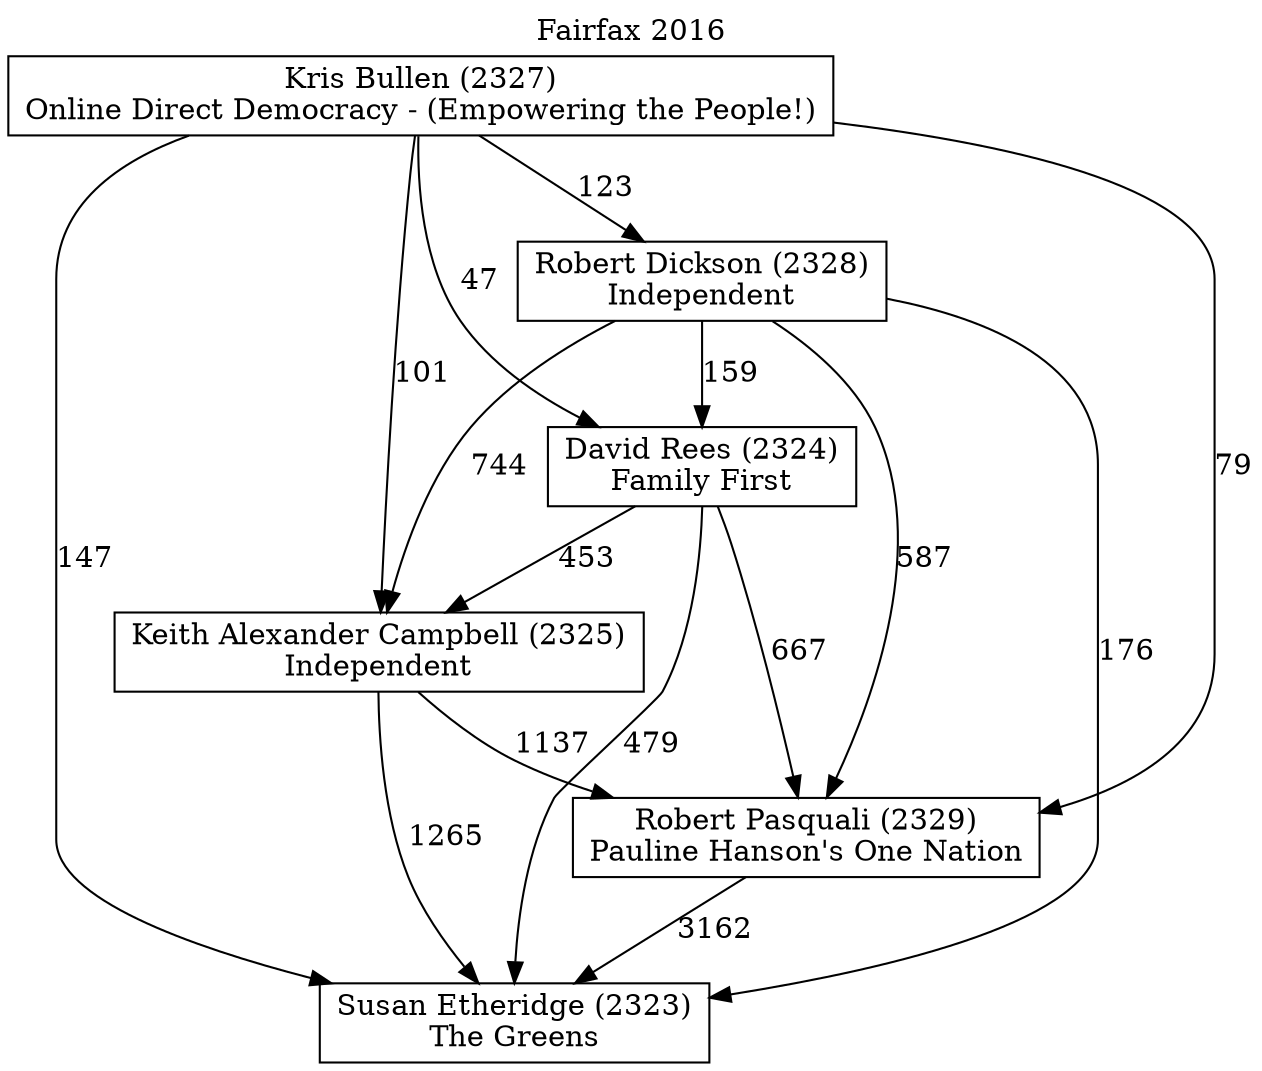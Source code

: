 // House preference flow
digraph "Susan Etheridge (2323)_Fairfax_2016" {
	graph [label="Fairfax 2016" labelloc=t mclimit=10]
	node [shape=box]
	"Susan Etheridge (2323)" [label="Susan Etheridge (2323)
The Greens"]
	"Robert Pasquali (2329)" [label="Robert Pasquali (2329)
Pauline Hanson's One Nation"]
	"Keith Alexander Campbell (2325)" [label="Keith Alexander Campbell (2325)
Independent"]
	"David Rees (2324)" [label="David Rees (2324)
Family First"]
	"Robert Dickson (2328)" [label="Robert Dickson (2328)
Independent"]
	"Kris Bullen (2327)" [label="Kris Bullen (2327)
Online Direct Democracy - (Empowering the People!)"]
	"Susan Etheridge (2323)" [label="Susan Etheridge (2323)
The Greens"]
	"Keith Alexander Campbell (2325)" [label="Keith Alexander Campbell (2325)
Independent"]
	"David Rees (2324)" [label="David Rees (2324)
Family First"]
	"Robert Dickson (2328)" [label="Robert Dickson (2328)
Independent"]
	"Kris Bullen (2327)" [label="Kris Bullen (2327)
Online Direct Democracy - (Empowering the People!)"]
	"Susan Etheridge (2323)" [label="Susan Etheridge (2323)
The Greens"]
	"David Rees (2324)" [label="David Rees (2324)
Family First"]
	"Robert Dickson (2328)" [label="Robert Dickson (2328)
Independent"]
	"Kris Bullen (2327)" [label="Kris Bullen (2327)
Online Direct Democracy - (Empowering the People!)"]
	"Susan Etheridge (2323)" [label="Susan Etheridge (2323)
The Greens"]
	"Robert Dickson (2328)" [label="Robert Dickson (2328)
Independent"]
	"Kris Bullen (2327)" [label="Kris Bullen (2327)
Online Direct Democracy - (Empowering the People!)"]
	"Susan Etheridge (2323)" [label="Susan Etheridge (2323)
The Greens"]
	"Kris Bullen (2327)" [label="Kris Bullen (2327)
Online Direct Democracy - (Empowering the People!)"]
	"Kris Bullen (2327)" [label="Kris Bullen (2327)
Online Direct Democracy - (Empowering the People!)"]
	"Robert Dickson (2328)" [label="Robert Dickson (2328)
Independent"]
	"Kris Bullen (2327)" [label="Kris Bullen (2327)
Online Direct Democracy - (Empowering the People!)"]
	"Kris Bullen (2327)" [label="Kris Bullen (2327)
Online Direct Democracy - (Empowering the People!)"]
	"David Rees (2324)" [label="David Rees (2324)
Family First"]
	"Robert Dickson (2328)" [label="Robert Dickson (2328)
Independent"]
	"Kris Bullen (2327)" [label="Kris Bullen (2327)
Online Direct Democracy - (Empowering the People!)"]
	"David Rees (2324)" [label="David Rees (2324)
Family First"]
	"Kris Bullen (2327)" [label="Kris Bullen (2327)
Online Direct Democracy - (Empowering the People!)"]
	"Kris Bullen (2327)" [label="Kris Bullen (2327)
Online Direct Democracy - (Empowering the People!)"]
	"Robert Dickson (2328)" [label="Robert Dickson (2328)
Independent"]
	"Kris Bullen (2327)" [label="Kris Bullen (2327)
Online Direct Democracy - (Empowering the People!)"]
	"Kris Bullen (2327)" [label="Kris Bullen (2327)
Online Direct Democracy - (Empowering the People!)"]
	"Keith Alexander Campbell (2325)" [label="Keith Alexander Campbell (2325)
Independent"]
	"David Rees (2324)" [label="David Rees (2324)
Family First"]
	"Robert Dickson (2328)" [label="Robert Dickson (2328)
Independent"]
	"Kris Bullen (2327)" [label="Kris Bullen (2327)
Online Direct Democracy - (Empowering the People!)"]
	"Keith Alexander Campbell (2325)" [label="Keith Alexander Campbell (2325)
Independent"]
	"Robert Dickson (2328)" [label="Robert Dickson (2328)
Independent"]
	"Kris Bullen (2327)" [label="Kris Bullen (2327)
Online Direct Democracy - (Empowering the People!)"]
	"Keith Alexander Campbell (2325)" [label="Keith Alexander Campbell (2325)
Independent"]
	"Kris Bullen (2327)" [label="Kris Bullen (2327)
Online Direct Democracy - (Empowering the People!)"]
	"Kris Bullen (2327)" [label="Kris Bullen (2327)
Online Direct Democracy - (Empowering the People!)"]
	"Robert Dickson (2328)" [label="Robert Dickson (2328)
Independent"]
	"Kris Bullen (2327)" [label="Kris Bullen (2327)
Online Direct Democracy - (Empowering the People!)"]
	"Kris Bullen (2327)" [label="Kris Bullen (2327)
Online Direct Democracy - (Empowering the People!)"]
	"David Rees (2324)" [label="David Rees (2324)
Family First"]
	"Robert Dickson (2328)" [label="Robert Dickson (2328)
Independent"]
	"Kris Bullen (2327)" [label="Kris Bullen (2327)
Online Direct Democracy - (Empowering the People!)"]
	"David Rees (2324)" [label="David Rees (2324)
Family First"]
	"Kris Bullen (2327)" [label="Kris Bullen (2327)
Online Direct Democracy - (Empowering the People!)"]
	"Kris Bullen (2327)" [label="Kris Bullen (2327)
Online Direct Democracy - (Empowering the People!)"]
	"Robert Dickson (2328)" [label="Robert Dickson (2328)
Independent"]
	"Kris Bullen (2327)" [label="Kris Bullen (2327)
Online Direct Democracy - (Empowering the People!)"]
	"Kris Bullen (2327)" [label="Kris Bullen (2327)
Online Direct Democracy - (Empowering the People!)"]
	"Robert Pasquali (2329)" [label="Robert Pasquali (2329)
Pauline Hanson's One Nation"]
	"Keith Alexander Campbell (2325)" [label="Keith Alexander Campbell (2325)
Independent"]
	"David Rees (2324)" [label="David Rees (2324)
Family First"]
	"Robert Dickson (2328)" [label="Robert Dickson (2328)
Independent"]
	"Kris Bullen (2327)" [label="Kris Bullen (2327)
Online Direct Democracy - (Empowering the People!)"]
	"Robert Pasquali (2329)" [label="Robert Pasquali (2329)
Pauline Hanson's One Nation"]
	"David Rees (2324)" [label="David Rees (2324)
Family First"]
	"Robert Dickson (2328)" [label="Robert Dickson (2328)
Independent"]
	"Kris Bullen (2327)" [label="Kris Bullen (2327)
Online Direct Democracy - (Empowering the People!)"]
	"Robert Pasquali (2329)" [label="Robert Pasquali (2329)
Pauline Hanson's One Nation"]
	"Robert Dickson (2328)" [label="Robert Dickson (2328)
Independent"]
	"Kris Bullen (2327)" [label="Kris Bullen (2327)
Online Direct Democracy - (Empowering the People!)"]
	"Robert Pasquali (2329)" [label="Robert Pasquali (2329)
Pauline Hanson's One Nation"]
	"Kris Bullen (2327)" [label="Kris Bullen (2327)
Online Direct Democracy - (Empowering the People!)"]
	"Kris Bullen (2327)" [label="Kris Bullen (2327)
Online Direct Democracy - (Empowering the People!)"]
	"Robert Dickson (2328)" [label="Robert Dickson (2328)
Independent"]
	"Kris Bullen (2327)" [label="Kris Bullen (2327)
Online Direct Democracy - (Empowering the People!)"]
	"Kris Bullen (2327)" [label="Kris Bullen (2327)
Online Direct Democracy - (Empowering the People!)"]
	"David Rees (2324)" [label="David Rees (2324)
Family First"]
	"Robert Dickson (2328)" [label="Robert Dickson (2328)
Independent"]
	"Kris Bullen (2327)" [label="Kris Bullen (2327)
Online Direct Democracy - (Empowering the People!)"]
	"David Rees (2324)" [label="David Rees (2324)
Family First"]
	"Kris Bullen (2327)" [label="Kris Bullen (2327)
Online Direct Democracy - (Empowering the People!)"]
	"Kris Bullen (2327)" [label="Kris Bullen (2327)
Online Direct Democracy - (Empowering the People!)"]
	"Robert Dickson (2328)" [label="Robert Dickson (2328)
Independent"]
	"Kris Bullen (2327)" [label="Kris Bullen (2327)
Online Direct Democracy - (Empowering the People!)"]
	"Kris Bullen (2327)" [label="Kris Bullen (2327)
Online Direct Democracy - (Empowering the People!)"]
	"Keith Alexander Campbell (2325)" [label="Keith Alexander Campbell (2325)
Independent"]
	"David Rees (2324)" [label="David Rees (2324)
Family First"]
	"Robert Dickson (2328)" [label="Robert Dickson (2328)
Independent"]
	"Kris Bullen (2327)" [label="Kris Bullen (2327)
Online Direct Democracy - (Empowering the People!)"]
	"Keith Alexander Campbell (2325)" [label="Keith Alexander Campbell (2325)
Independent"]
	"Robert Dickson (2328)" [label="Robert Dickson (2328)
Independent"]
	"Kris Bullen (2327)" [label="Kris Bullen (2327)
Online Direct Democracy - (Empowering the People!)"]
	"Keith Alexander Campbell (2325)" [label="Keith Alexander Campbell (2325)
Independent"]
	"Kris Bullen (2327)" [label="Kris Bullen (2327)
Online Direct Democracy - (Empowering the People!)"]
	"Kris Bullen (2327)" [label="Kris Bullen (2327)
Online Direct Democracy - (Empowering the People!)"]
	"Robert Dickson (2328)" [label="Robert Dickson (2328)
Independent"]
	"Kris Bullen (2327)" [label="Kris Bullen (2327)
Online Direct Democracy - (Empowering the People!)"]
	"Kris Bullen (2327)" [label="Kris Bullen (2327)
Online Direct Democracy - (Empowering the People!)"]
	"David Rees (2324)" [label="David Rees (2324)
Family First"]
	"Robert Dickson (2328)" [label="Robert Dickson (2328)
Independent"]
	"Kris Bullen (2327)" [label="Kris Bullen (2327)
Online Direct Democracy - (Empowering the People!)"]
	"David Rees (2324)" [label="David Rees (2324)
Family First"]
	"Kris Bullen (2327)" [label="Kris Bullen (2327)
Online Direct Democracy - (Empowering the People!)"]
	"Kris Bullen (2327)" [label="Kris Bullen (2327)
Online Direct Democracy - (Empowering the People!)"]
	"Robert Dickson (2328)" [label="Robert Dickson (2328)
Independent"]
	"Kris Bullen (2327)" [label="Kris Bullen (2327)
Online Direct Democracy - (Empowering the People!)"]
	"Kris Bullen (2327)" [label="Kris Bullen (2327)
Online Direct Democracy - (Empowering the People!)"]
	"Robert Pasquali (2329)" -> "Susan Etheridge (2323)" [label=3162]
	"Keith Alexander Campbell (2325)" -> "Robert Pasquali (2329)" [label=1137]
	"David Rees (2324)" -> "Keith Alexander Campbell (2325)" [label=453]
	"Robert Dickson (2328)" -> "David Rees (2324)" [label=159]
	"Kris Bullen (2327)" -> "Robert Dickson (2328)" [label=123]
	"Keith Alexander Campbell (2325)" -> "Susan Etheridge (2323)" [label=1265]
	"David Rees (2324)" -> "Susan Etheridge (2323)" [label=479]
	"Robert Dickson (2328)" -> "Susan Etheridge (2323)" [label=176]
	"Kris Bullen (2327)" -> "Susan Etheridge (2323)" [label=147]
	"Kris Bullen (2327)" -> "David Rees (2324)" [label=47]
	"Robert Dickson (2328)" -> "Keith Alexander Campbell (2325)" [label=744]
	"Kris Bullen (2327)" -> "Keith Alexander Campbell (2325)" [label=101]
	"David Rees (2324)" -> "Robert Pasquali (2329)" [label=667]
	"Robert Dickson (2328)" -> "Robert Pasquali (2329)" [label=587]
	"Kris Bullen (2327)" -> "Robert Pasquali (2329)" [label=79]
}
